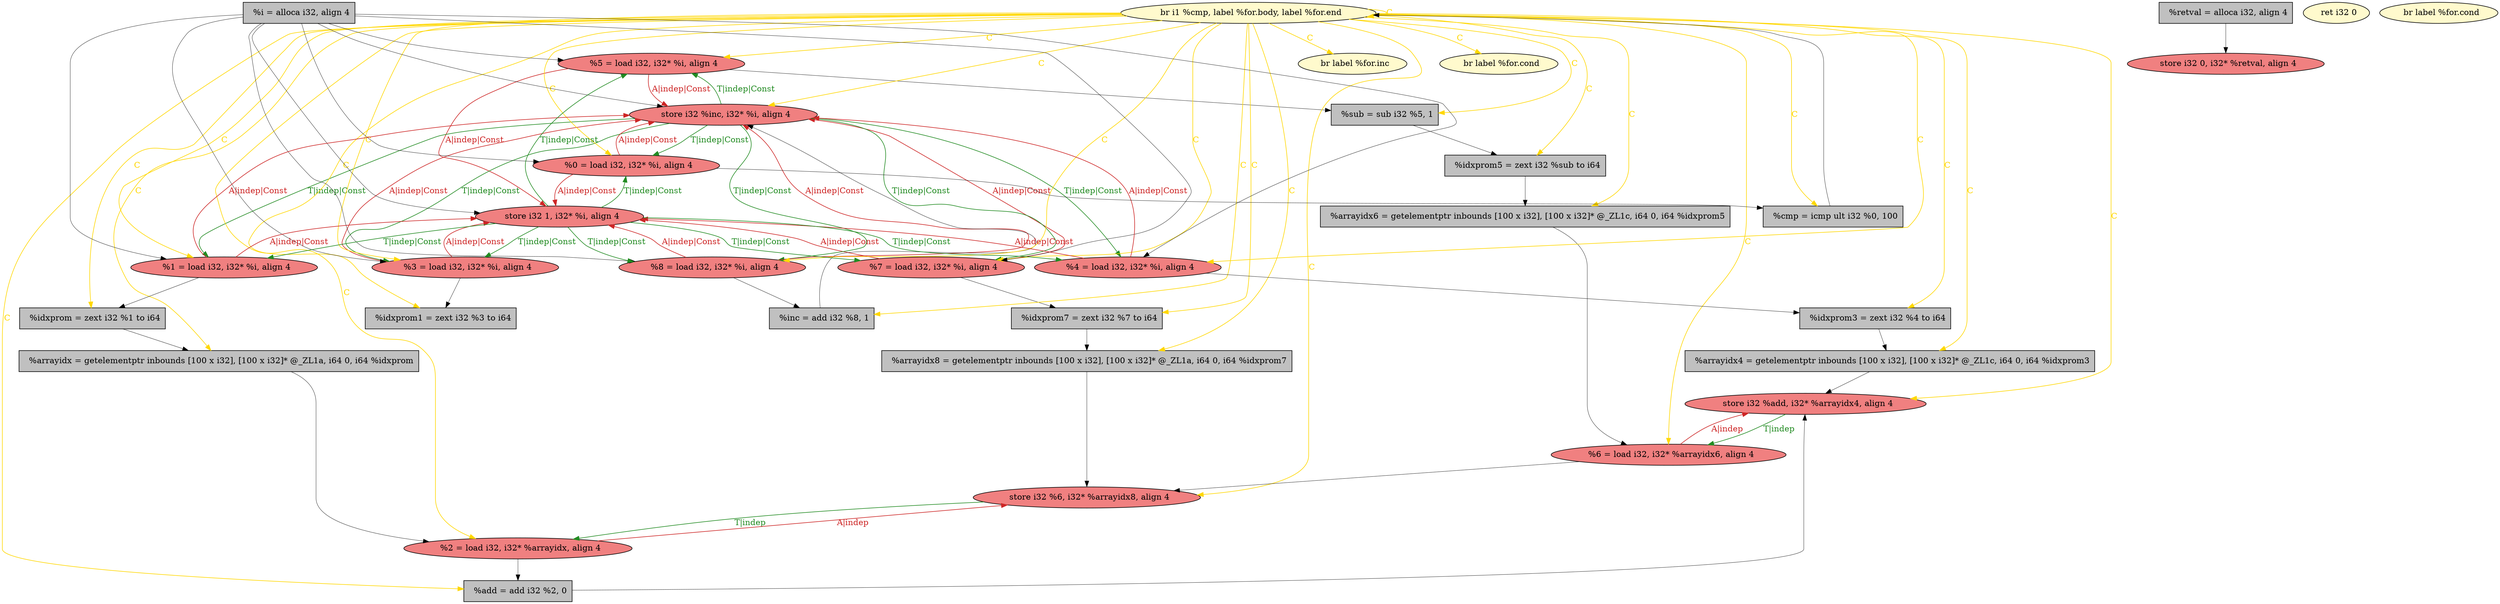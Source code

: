
digraph G {


node30 [fillcolor=grey,label="  %arrayidx4 = getelementptr inbounds [100 x i32], [100 x i32]* @_ZL1c, i64 0, i64 %idxprom3",shape=rectangle,style=filled ]
node28 [fillcolor=lightcoral,label="  %5 = load i32, i32* %i, align 4",shape=ellipse,style=filled ]
node25 [fillcolor=lightcoral,label="  %7 = load i32, i32* %i, align 4",shape=ellipse,style=filled ]
node33 [fillcolor=lightcoral,label="  store i32 0, i32* %retval, align 4",shape=ellipse,style=filled ]
node22 [fillcolor=lemonchiffon,label="  ret i32 0",shape=ellipse,style=filled ]
node21 [fillcolor=lightcoral,label="  store i32 %inc, i32* %i, align 4",shape=ellipse,style=filled ]
node29 [fillcolor=lightcoral,label="  store i32 %6, i32* %arrayidx8, align 4",shape=ellipse,style=filled ]
node20 [fillcolor=lightcoral,label="  %8 = load i32, i32* %i, align 4",shape=ellipse,style=filled ]
node19 [fillcolor=grey,label="  %idxprom7 = zext i32 %7 to i64",shape=rectangle,style=filled ]
node18 [fillcolor=grey,label="  %inc = add i32 %8, 1",shape=rectangle,style=filled ]
node31 [fillcolor=grey,label="  %idxprom3 = zext i32 %4 to i64",shape=rectangle,style=filled ]
node17 [fillcolor=grey,label="  %retval = alloca i32, align 4",shape=rectangle,style=filled ]
node27 [fillcolor=grey,label="  %arrayidx6 = getelementptr inbounds [100 x i32], [100 x i32]* @_ZL1c, i64 0, i64 %idxprom5",shape=rectangle,style=filled ]
node16 [fillcolor=lightcoral,label="  %3 = load i32, i32* %i, align 4",shape=ellipse,style=filled ]
node4 [fillcolor=lemonchiffon,label="  br i1 %cmp, label %for.body, label %for.end",shape=ellipse,style=filled ]
node8 [fillcolor=grey,label="  %i = alloca i32, align 4",shape=rectangle,style=filled ]
node26 [fillcolor=lightcoral,label="  store i32 %add, i32* %arrayidx4, align 4",shape=ellipse,style=filled ]
node15 [fillcolor=lemonchiffon,label="  br label %for.inc",shape=ellipse,style=filled ]
node0 [fillcolor=lightcoral,label="  %4 = load i32, i32* %i, align 4",shape=ellipse,style=filled ]
node24 [fillcolor=lemonchiffon,label="  br label %for.cond",shape=ellipse,style=filled ]
node11 [fillcolor=lightcoral,label="  %1 = load i32, i32* %i, align 4",shape=ellipse,style=filled ]
node3 [fillcolor=grey,label="  %add = add i32 %2, 0",shape=rectangle,style=filled ]
node2 [fillcolor=grey,label="  %arrayidx8 = getelementptr inbounds [100 x i32], [100 x i32]* @_ZL1a, i64 0, i64 %idxprom7",shape=rectangle,style=filled ]
node32 [fillcolor=lightcoral,label="  store i32 1, i32* %i, align 4",shape=ellipse,style=filled ]
node12 [fillcolor=grey,label="  %idxprom5 = zext i32 %sub to i64",shape=rectangle,style=filled ]
node13 [fillcolor=lightcoral,label="  %0 = load i32, i32* %i, align 4",shape=ellipse,style=filled ]
node1 [fillcolor=lemonchiffon,label="  br label %for.cond",shape=ellipse,style=filled ]
node6 [fillcolor=lightcoral,label="  %2 = load i32, i32* %arrayidx, align 4",shape=ellipse,style=filled ]
node14 [fillcolor=grey,label="  %cmp = icmp ult i32 %0, 100",shape=rectangle,style=filled ]
node7 [fillcolor=grey,label="  %arrayidx = getelementptr inbounds [100 x i32], [100 x i32]* @_ZL1a, i64 0, i64 %idxprom",shape=rectangle,style=filled ]
node23 [fillcolor=grey,label="  %sub = sub i32 %5, 1",shape=rectangle,style=filled ]
node9 [fillcolor=grey,label="  %idxprom = zext i32 %1 to i64",shape=rectangle,style=filled ]
node5 [fillcolor=lightcoral,label="  %6 = load i32, i32* %arrayidx6, align 4",shape=ellipse,style=filled ]
node10 [fillcolor=grey,label="  %idxprom1 = zext i32 %3 to i64",shape=rectangle,style=filled ]

node4->node6 [style=solid,color=gold,label="C",penwidth=1.0,fontcolor=gold ]
node4->node11 [style=solid,color=gold,label="C",penwidth=1.0,fontcolor=gold ]
node4->node4 [style=solid,color=gold,label="C",penwidth=1.0,fontcolor=gold ]
node4->node13 [style=solid,color=gold,label="C",penwidth=1.0,fontcolor=gold ]
node4->node18 [style=solid,color=gold,label="C",penwidth=1.0,fontcolor=gold ]
node8->node13 [style=solid,color=black,label="",penwidth=0.5,fontcolor=black ]
node13->node21 [style=solid,color=firebrick3,label="A|indep|Const",penwidth=1.0,fontcolor=firebrick3 ]
node17->node33 [style=solid,color=black,label="",penwidth=0.5,fontcolor=black ]
node9->node7 [style=solid,color=black,label="",penwidth=0.5,fontcolor=black ]
node4->node20 [style=solid,color=gold,label="C",penwidth=1.0,fontcolor=gold ]
node28->node21 [style=solid,color=firebrick3,label="A|indep|Const",penwidth=1.0,fontcolor=firebrick3 ]
node4->node15 [style=solid,color=gold,label="C",penwidth=1.0,fontcolor=gold ]
node4->node19 [style=solid,color=gold,label="C",penwidth=1.0,fontcolor=gold ]
node8->node20 [style=solid,color=black,label="",penwidth=0.5,fontcolor=black ]
node12->node27 [style=solid,color=black,label="",penwidth=0.5,fontcolor=black ]
node21->node25 [style=solid,color=forestgreen,label="T|indep|Const",penwidth=1.0,fontcolor=forestgreen ]
node25->node21 [style=solid,color=firebrick3,label="A|indep|Const",penwidth=1.0,fontcolor=firebrick3 ]
node4->node26 [style=solid,color=gold,label="C",penwidth=1.0,fontcolor=gold ]
node31->node30 [style=solid,color=black,label="",penwidth=0.5,fontcolor=black ]
node13->node14 [style=solid,color=black,label="",penwidth=0.5,fontcolor=black ]
node21->node11 [style=solid,color=forestgreen,label="T|indep|Const",penwidth=1.0,fontcolor=forestgreen ]
node8->node11 [style=solid,color=black,label="",penwidth=0.5,fontcolor=black ]
node4->node23 [style=solid,color=gold,label="C",penwidth=1.0,fontcolor=gold ]
node5->node26 [style=solid,color=firebrick3,label="A|indep",penwidth=1.0,fontcolor=firebrick3 ]
node8->node25 [style=solid,color=black,label="",penwidth=0.5,fontcolor=black ]
node4->node16 [style=solid,color=gold,label="C",penwidth=1.0,fontcolor=gold ]
node8->node16 [style=solid,color=black,label="",penwidth=0.5,fontcolor=black ]
node4->node9 [style=solid,color=gold,label="C",penwidth=1.0,fontcolor=gold ]
node32->node13 [style=solid,color=forestgreen,label="T|indep|Const",penwidth=1.0,fontcolor=forestgreen ]
node4->node30 [style=solid,color=gold,label="C",penwidth=1.0,fontcolor=gold ]
node8->node32 [style=solid,color=black,label="",penwidth=0.5,fontcolor=black ]
node7->node6 [style=solid,color=black,label="",penwidth=0.5,fontcolor=black ]
node28->node23 [style=solid,color=black,label="",penwidth=0.5,fontcolor=black ]
node4->node27 [style=solid,color=gold,label="C",penwidth=1.0,fontcolor=gold ]
node6->node29 [style=solid,color=firebrick3,label="A|indep",penwidth=1.0,fontcolor=firebrick3 ]
node25->node19 [style=solid,color=black,label="",penwidth=0.5,fontcolor=black ]
node21->node13 [style=solid,color=forestgreen,label="T|indep|Const",penwidth=1.0,fontcolor=forestgreen ]
node21->node20 [style=solid,color=forestgreen,label="T|indep|Const",penwidth=1.0,fontcolor=forestgreen ]
node19->node2 [style=solid,color=black,label="",penwidth=0.5,fontcolor=black ]
node32->node0 [style=solid,color=forestgreen,label="T|indep|Const",penwidth=1.0,fontcolor=forestgreen ]
node4->node3 [style=solid,color=gold,label="C",penwidth=1.0,fontcolor=gold ]
node6->node3 [style=solid,color=black,label="",penwidth=0.5,fontcolor=black ]
node4->node31 [style=solid,color=gold,label="C",penwidth=1.0,fontcolor=gold ]
node29->node6 [style=solid,color=forestgreen,label="T|indep",penwidth=1.0,fontcolor=forestgreen ]
node16->node10 [style=solid,color=black,label="",penwidth=0.5,fontcolor=black ]
node4->node0 [style=solid,color=gold,label="C",penwidth=1.0,fontcolor=gold ]
node4->node28 [style=solid,color=gold,label="C",penwidth=1.0,fontcolor=gold ]
node32->node11 [style=solid,color=forestgreen,label="T|indep|Const",penwidth=1.0,fontcolor=forestgreen ]
node4->node21 [style=solid,color=gold,label="C",penwidth=1.0,fontcolor=gold ]
node21->node28 [style=solid,color=forestgreen,label="T|indep|Const",penwidth=1.0,fontcolor=forestgreen ]
node20->node21 [style=solid,color=firebrick3,label="A|indep|Const",penwidth=1.0,fontcolor=firebrick3 ]
node5->node29 [style=solid,color=black,label="",penwidth=0.5,fontcolor=black ]
node11->node32 [style=solid,color=firebrick3,label="A|indep|Const",penwidth=1.0,fontcolor=firebrick3 ]
node4->node14 [style=solid,color=gold,label="C",penwidth=1.0,fontcolor=gold ]
node3->node26 [style=solid,color=black,label="",penwidth=0.5,fontcolor=black ]
node16->node32 [style=solid,color=firebrick3,label="A|indep|Const",penwidth=1.0,fontcolor=firebrick3 ]
node25->node32 [style=solid,color=firebrick3,label="A|indep|Const",penwidth=1.0,fontcolor=firebrick3 ]
node8->node28 [style=solid,color=black,label="",penwidth=0.5,fontcolor=black ]
node4->node12 [style=solid,color=gold,label="C",penwidth=1.0,fontcolor=gold ]
node32->node25 [style=solid,color=forestgreen,label="T|indep|Const",penwidth=1.0,fontcolor=forestgreen ]
node4->node7 [style=solid,color=gold,label="C",penwidth=1.0,fontcolor=gold ]
node18->node21 [style=solid,color=black,label="",penwidth=0.5,fontcolor=black ]
node30->node26 [style=solid,color=black,label="",penwidth=0.5,fontcolor=black ]
node28->node32 [style=solid,color=firebrick3,label="A|indep|Const",penwidth=1.0,fontcolor=firebrick3 ]
node21->node16 [style=solid,color=forestgreen,label="T|indep|Const",penwidth=1.0,fontcolor=forestgreen ]
node16->node21 [style=solid,color=firebrick3,label="A|indep|Const",penwidth=1.0,fontcolor=firebrick3 ]
node8->node0 [style=solid,color=black,label="",penwidth=0.5,fontcolor=black ]
node20->node18 [style=solid,color=black,label="",penwidth=0.5,fontcolor=black ]
node4->node25 [style=solid,color=gold,label="C",penwidth=1.0,fontcolor=gold ]
node20->node32 [style=solid,color=firebrick3,label="A|indep|Const",penwidth=1.0,fontcolor=firebrick3 ]
node23->node12 [style=solid,color=black,label="",penwidth=0.5,fontcolor=black ]
node32->node28 [style=solid,color=forestgreen,label="T|indep|Const",penwidth=1.0,fontcolor=forestgreen ]
node11->node9 [style=solid,color=black,label="",penwidth=0.5,fontcolor=black ]
node4->node2 [style=solid,color=gold,label="C",penwidth=1.0,fontcolor=gold ]
node4->node10 [style=solid,color=gold,label="C",penwidth=1.0,fontcolor=gold ]
node0->node31 [style=solid,color=black,label="",penwidth=0.5,fontcolor=black ]
node0->node32 [style=solid,color=firebrick3,label="A|indep|Const",penwidth=1.0,fontcolor=firebrick3 ]
node27->node5 [style=solid,color=black,label="",penwidth=0.5,fontcolor=black ]
node4->node5 [style=solid,color=gold,label="C",penwidth=1.0,fontcolor=gold ]
node4->node24 [style=solid,color=gold,label="C",penwidth=1.0,fontcolor=gold ]
node14->node4 [style=solid,color=black,label="",penwidth=0.5,fontcolor=black ]
node4->node29 [style=solid,color=gold,label="C",penwidth=1.0,fontcolor=gold ]
node8->node21 [style=solid,color=black,label="",penwidth=0.5,fontcolor=black ]
node2->node29 [style=solid,color=black,label="",penwidth=0.5,fontcolor=black ]
node26->node5 [style=solid,color=forestgreen,label="T|indep",penwidth=1.0,fontcolor=forestgreen ]
node32->node20 [style=solid,color=forestgreen,label="T|indep|Const",penwidth=1.0,fontcolor=forestgreen ]
node11->node21 [style=solid,color=firebrick3,label="A|indep|Const",penwidth=1.0,fontcolor=firebrick3 ]
node32->node16 [style=solid,color=forestgreen,label="T|indep|Const",penwidth=1.0,fontcolor=forestgreen ]
node13->node32 [style=solid,color=firebrick3,label="A|indep|Const",penwidth=1.0,fontcolor=firebrick3 ]
node21->node0 [style=solid,color=forestgreen,label="T|indep|Const",penwidth=1.0,fontcolor=forestgreen ]
node0->node21 [style=solid,color=firebrick3,label="A|indep|Const",penwidth=1.0,fontcolor=firebrick3 ]


}
